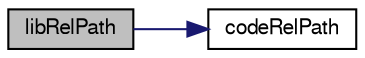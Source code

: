 digraph "libRelPath"
{
  bgcolor="transparent";
  edge [fontname="FreeSans",fontsize="10",labelfontname="FreeSans",labelfontsize="10"];
  node [fontname="FreeSans",fontsize="10",shape=record];
  rankdir="LR";
  Node702 [label="libRelPath",height=0.2,width=0.4,color="black", fillcolor="grey75", style="filled", fontcolor="black"];
  Node702 -> Node703 [color="midnightblue",fontsize="10",style="solid",fontname="FreeSans"];
  Node703 [label="codeRelPath",height=0.2,width=0.4,color="black",URL="$a26070.html#ab6e9b46ea16df1cdf112d9d44a87353d",tooltip="Path for specified code name relative to $FOAM_CASE. "];
}
